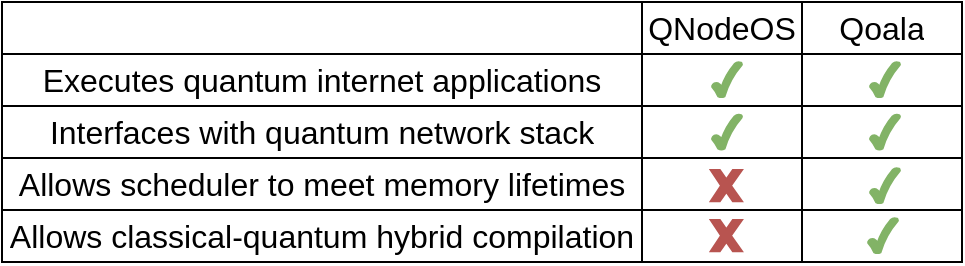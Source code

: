 <mxfile scale="4" border="0">
    <diagram id="gEONgdzIFHI6DoIzrmX8" name="Page-1">
        <mxGraphModel dx="1166" dy="442" grid="1" gridSize="10" guides="1" tooltips="1" connect="1" arrows="1" fold="1" page="1" pageScale="1" pageWidth="850" pageHeight="1100" math="0" shadow="0">
            <root>
                <mxCell id="0"/>
                <mxCell id="1" parent="0"/>
                <mxCell id="2" value="" style="shape=table;startSize=0;container=1;collapsible=0;childLayout=tableLayout;fontSize=16;" parent="1" vertex="1">
                    <mxGeometry x="330" y="70.01" width="480" height="130" as="geometry"/>
                </mxCell>
                <mxCell id="3" value="" style="shape=tableRow;horizontal=0;startSize=0;swimlaneHead=0;swimlaneBody=0;strokeColor=inherit;top=0;left=0;bottom=0;right=0;collapsible=0;dropTarget=0;fillColor=none;points=[[0,0.5],[1,0.5]];portConstraint=eastwest;fontSize=16;" parent="2" vertex="1">
                    <mxGeometry width="480" height="26" as="geometry"/>
                </mxCell>
                <mxCell id="4" value="" style="shape=partialRectangle;html=1;whiteSpace=wrap;connectable=0;strokeColor=inherit;overflow=hidden;fillColor=none;top=0;left=0;bottom=0;right=0;pointerEvents=1;fontSize=16;" parent="3" vertex="1">
                    <mxGeometry width="320" height="26" as="geometry">
                        <mxRectangle width="320" height="26" as="alternateBounds"/>
                    </mxGeometry>
                </mxCell>
                <mxCell id="5" value="QNodeOS" style="shape=partialRectangle;html=1;whiteSpace=wrap;connectable=0;strokeColor=inherit;overflow=hidden;fillColor=none;top=0;left=0;bottom=0;right=0;pointerEvents=1;fontSize=16;" parent="3" vertex="1">
                    <mxGeometry x="320" width="80" height="26" as="geometry">
                        <mxRectangle width="80" height="26" as="alternateBounds"/>
                    </mxGeometry>
                </mxCell>
                <mxCell id="6" value="Qoala" style="shape=partialRectangle;html=1;whiteSpace=wrap;connectable=0;strokeColor=inherit;overflow=hidden;fillColor=none;top=0;left=0;bottom=0;right=0;pointerEvents=1;fontSize=16;" parent="3" vertex="1">
                    <mxGeometry x="400" width="80" height="26" as="geometry">
                        <mxRectangle width="80" height="26" as="alternateBounds"/>
                    </mxGeometry>
                </mxCell>
                <mxCell id="7" value="" style="shape=tableRow;horizontal=0;startSize=0;swimlaneHead=0;swimlaneBody=0;strokeColor=inherit;top=0;left=0;bottom=0;right=0;collapsible=0;dropTarget=0;fillColor=none;points=[[0,0.5],[1,0.5]];portConstraint=eastwest;fontSize=16;" parent="2" vertex="1">
                    <mxGeometry y="26" width="480" height="26" as="geometry"/>
                </mxCell>
                <mxCell id="8" value="Executes quantum internet applications" style="shape=partialRectangle;html=1;whiteSpace=wrap;connectable=0;strokeColor=inherit;overflow=hidden;fillColor=none;top=0;left=0;bottom=0;right=0;pointerEvents=1;fontSize=16;" parent="7" vertex="1">
                    <mxGeometry width="320" height="26" as="geometry">
                        <mxRectangle width="320" height="26" as="alternateBounds"/>
                    </mxGeometry>
                </mxCell>
                <mxCell id="9" value="" style="shape=partialRectangle;html=1;whiteSpace=wrap;connectable=0;strokeColor=inherit;overflow=hidden;fillColor=none;top=0;left=0;bottom=0;right=0;pointerEvents=1;fontSize=16;" parent="7" vertex="1">
                    <mxGeometry x="320" width="80" height="26" as="geometry">
                        <mxRectangle width="80" height="26" as="alternateBounds"/>
                    </mxGeometry>
                </mxCell>
                <mxCell id="10" value="" style="shape=partialRectangle;html=1;whiteSpace=wrap;connectable=0;strokeColor=inherit;overflow=hidden;fillColor=none;top=0;left=0;bottom=0;right=0;pointerEvents=1;fontSize=16;" parent="7" vertex="1">
                    <mxGeometry x="400" width="80" height="26" as="geometry">
                        <mxRectangle width="80" height="26" as="alternateBounds"/>
                    </mxGeometry>
                </mxCell>
                <mxCell id="11" value="" style="shape=tableRow;horizontal=0;startSize=0;swimlaneHead=0;swimlaneBody=0;strokeColor=inherit;top=0;left=0;bottom=0;right=0;collapsible=0;dropTarget=0;fillColor=none;points=[[0,0.5],[1,0.5]];portConstraint=eastwest;fontSize=16;" parent="2" vertex="1">
                    <mxGeometry y="52" width="480" height="26" as="geometry"/>
                </mxCell>
                <mxCell id="12" value="Interfaces with quantum network stack" style="shape=partialRectangle;html=1;whiteSpace=wrap;connectable=0;strokeColor=inherit;overflow=hidden;fillColor=none;top=0;left=0;bottom=0;right=0;pointerEvents=1;fontSize=16;" parent="11" vertex="1">
                    <mxGeometry width="320" height="26" as="geometry">
                        <mxRectangle width="320" height="26" as="alternateBounds"/>
                    </mxGeometry>
                </mxCell>
                <mxCell id="13" value="" style="shape=partialRectangle;html=1;whiteSpace=wrap;connectable=0;strokeColor=inherit;overflow=hidden;fillColor=none;top=0;left=0;bottom=0;right=0;pointerEvents=1;fontSize=16;" parent="11" vertex="1">
                    <mxGeometry x="320" width="80" height="26" as="geometry">
                        <mxRectangle width="80" height="26" as="alternateBounds"/>
                    </mxGeometry>
                </mxCell>
                <mxCell id="14" value="" style="shape=partialRectangle;html=1;whiteSpace=wrap;connectable=0;strokeColor=inherit;overflow=hidden;fillColor=none;top=0;left=0;bottom=0;right=0;pointerEvents=1;fontSize=16;" parent="11" vertex="1">
                    <mxGeometry x="400" width="80" height="26" as="geometry">
                        <mxRectangle width="80" height="26" as="alternateBounds"/>
                    </mxGeometry>
                </mxCell>
                <mxCell id="15" style="shape=tableRow;horizontal=0;startSize=0;swimlaneHead=0;swimlaneBody=0;strokeColor=inherit;top=0;left=0;bottom=0;right=0;collapsible=0;dropTarget=0;fillColor=none;points=[[0,0.5],[1,0.5]];portConstraint=eastwest;fontSize=16;" parent="2" vertex="1">
                    <mxGeometry y="78" width="480" height="26" as="geometry"/>
                </mxCell>
                <mxCell id="16" value="Allows scheduler to meet memory lifetimes" style="shape=partialRectangle;html=1;whiteSpace=wrap;connectable=0;strokeColor=inherit;overflow=hidden;fillColor=none;top=0;left=0;bottom=0;right=0;pointerEvents=1;fontSize=16;" parent="15" vertex="1">
                    <mxGeometry width="320" height="26" as="geometry">
                        <mxRectangle width="320" height="26" as="alternateBounds"/>
                    </mxGeometry>
                </mxCell>
                <mxCell id="17" style="shape=partialRectangle;html=1;whiteSpace=wrap;connectable=0;strokeColor=inherit;overflow=hidden;fillColor=none;top=0;left=0;bottom=0;right=0;pointerEvents=1;fontSize=16;" parent="15" vertex="1">
                    <mxGeometry x="320" width="80" height="26" as="geometry">
                        <mxRectangle width="80" height="26" as="alternateBounds"/>
                    </mxGeometry>
                </mxCell>
                <mxCell id="18" style="shape=partialRectangle;html=1;whiteSpace=wrap;connectable=0;strokeColor=inherit;overflow=hidden;fillColor=none;top=0;left=0;bottom=0;right=0;pointerEvents=1;fontSize=16;" parent="15" vertex="1">
                    <mxGeometry x="400" width="80" height="26" as="geometry">
                        <mxRectangle width="80" height="26" as="alternateBounds"/>
                    </mxGeometry>
                </mxCell>
                <mxCell id="19" style="shape=tableRow;horizontal=0;startSize=0;swimlaneHead=0;swimlaneBody=0;strokeColor=inherit;top=0;left=0;bottom=0;right=0;collapsible=0;dropTarget=0;fillColor=none;points=[[0,0.5],[1,0.5]];portConstraint=eastwest;fontSize=16;" parent="2" vertex="1">
                    <mxGeometry y="104" width="480" height="26" as="geometry"/>
                </mxCell>
                <mxCell id="20" value="Allows classical-quantum hybrid compilation" style="shape=partialRectangle;html=1;whiteSpace=wrap;connectable=0;strokeColor=inherit;overflow=hidden;fillColor=none;top=0;left=0;bottom=0;right=0;pointerEvents=1;fontSize=16;" parent="19" vertex="1">
                    <mxGeometry width="320" height="26" as="geometry">
                        <mxRectangle width="320" height="26" as="alternateBounds"/>
                    </mxGeometry>
                </mxCell>
                <mxCell id="21" style="shape=partialRectangle;html=1;whiteSpace=wrap;connectable=0;strokeColor=inherit;overflow=hidden;fillColor=none;top=0;left=0;bottom=0;right=0;pointerEvents=1;fontSize=16;" parent="19" vertex="1">
                    <mxGeometry x="320" width="80" height="26" as="geometry">
                        <mxRectangle width="80" height="26" as="alternateBounds"/>
                    </mxGeometry>
                </mxCell>
                <mxCell id="22" style="shape=partialRectangle;html=1;whiteSpace=wrap;connectable=0;strokeColor=inherit;overflow=hidden;fillColor=none;top=0;left=0;bottom=0;right=0;pointerEvents=1;fontSize=16;" parent="19" vertex="1">
                    <mxGeometry x="400" width="80" height="26" as="geometry">
                        <mxRectangle width="80" height="26" as="alternateBounds"/>
                    </mxGeometry>
                </mxCell>
                <mxCell id="23" value="" style="verticalLabelPosition=bottom;verticalAlign=top;html=1;shape=mxgraph.basic.tick;fillColor=#82B366;strokeColor=#82b366;" parent="1" vertex="1">
                    <mxGeometry x="685" y="100" width="15" height="17.65" as="geometry"/>
                </mxCell>
                <mxCell id="24" value="" style="verticalLabelPosition=bottom;verticalAlign=top;html=1;shape=mxgraph.basic.tick;fillColor=#82B366;strokeColor=#82b366;" parent="1" vertex="1">
                    <mxGeometry x="764" y="100" width="15" height="17.65" as="geometry"/>
                </mxCell>
                <mxCell id="26" value="" style="verticalLabelPosition=bottom;verticalAlign=top;html=1;shape=mxgraph.basic.tick;fillColor=#82B366;strokeColor=#82b366;" parent="1" vertex="1">
                    <mxGeometry x="764" y="126.18" width="15" height="17.65" as="geometry"/>
                </mxCell>
                <mxCell id="27" value="" style="verticalLabelPosition=bottom;verticalAlign=top;html=1;shape=mxgraph.basic.tick;fillColor=#82B366;strokeColor=#82b366;" parent="1" vertex="1">
                    <mxGeometry x="764" y="153" width="15" height="17.65" as="geometry"/>
                </mxCell>
                <mxCell id="28" value="" style="verticalLabelPosition=bottom;verticalAlign=top;html=1;shape=mxgraph.basic.tick;fillColor=#82B366;strokeColor=#82b366;" parent="1" vertex="1">
                    <mxGeometry x="763" y="178" width="15" height="17.65" as="geometry"/>
                </mxCell>
                <mxCell id="29" value="" style="verticalLabelPosition=bottom;verticalAlign=top;html=1;shape=mxgraph.basic.tick;fillColor=#82B366;strokeColor=#82b366;" parent="1" vertex="1">
                    <mxGeometry x="685" y="126.18" width="15" height="17.65" as="geometry"/>
                </mxCell>
                <mxCell id="30" value="" style="verticalLabelPosition=bottom;verticalAlign=top;html=1;shape=mxgraph.basic.x;fillColor=#B85450;strokeColor=#b85450;" parent="1" vertex="1">
                    <mxGeometry x="684.35" y="179" width="15.65" height="15.65" as="geometry"/>
                </mxCell>
                <mxCell id="31" value="" style="verticalLabelPosition=bottom;verticalAlign=top;html=1;shape=mxgraph.basic.x;fillColor=#B85450;strokeColor=#b85450;" parent="1" vertex="1">
                    <mxGeometry x="684.35" y="154" width="15.65" height="15.65" as="geometry"/>
                </mxCell>
            </root>
        </mxGraphModel>
    </diagram>
</mxfile>